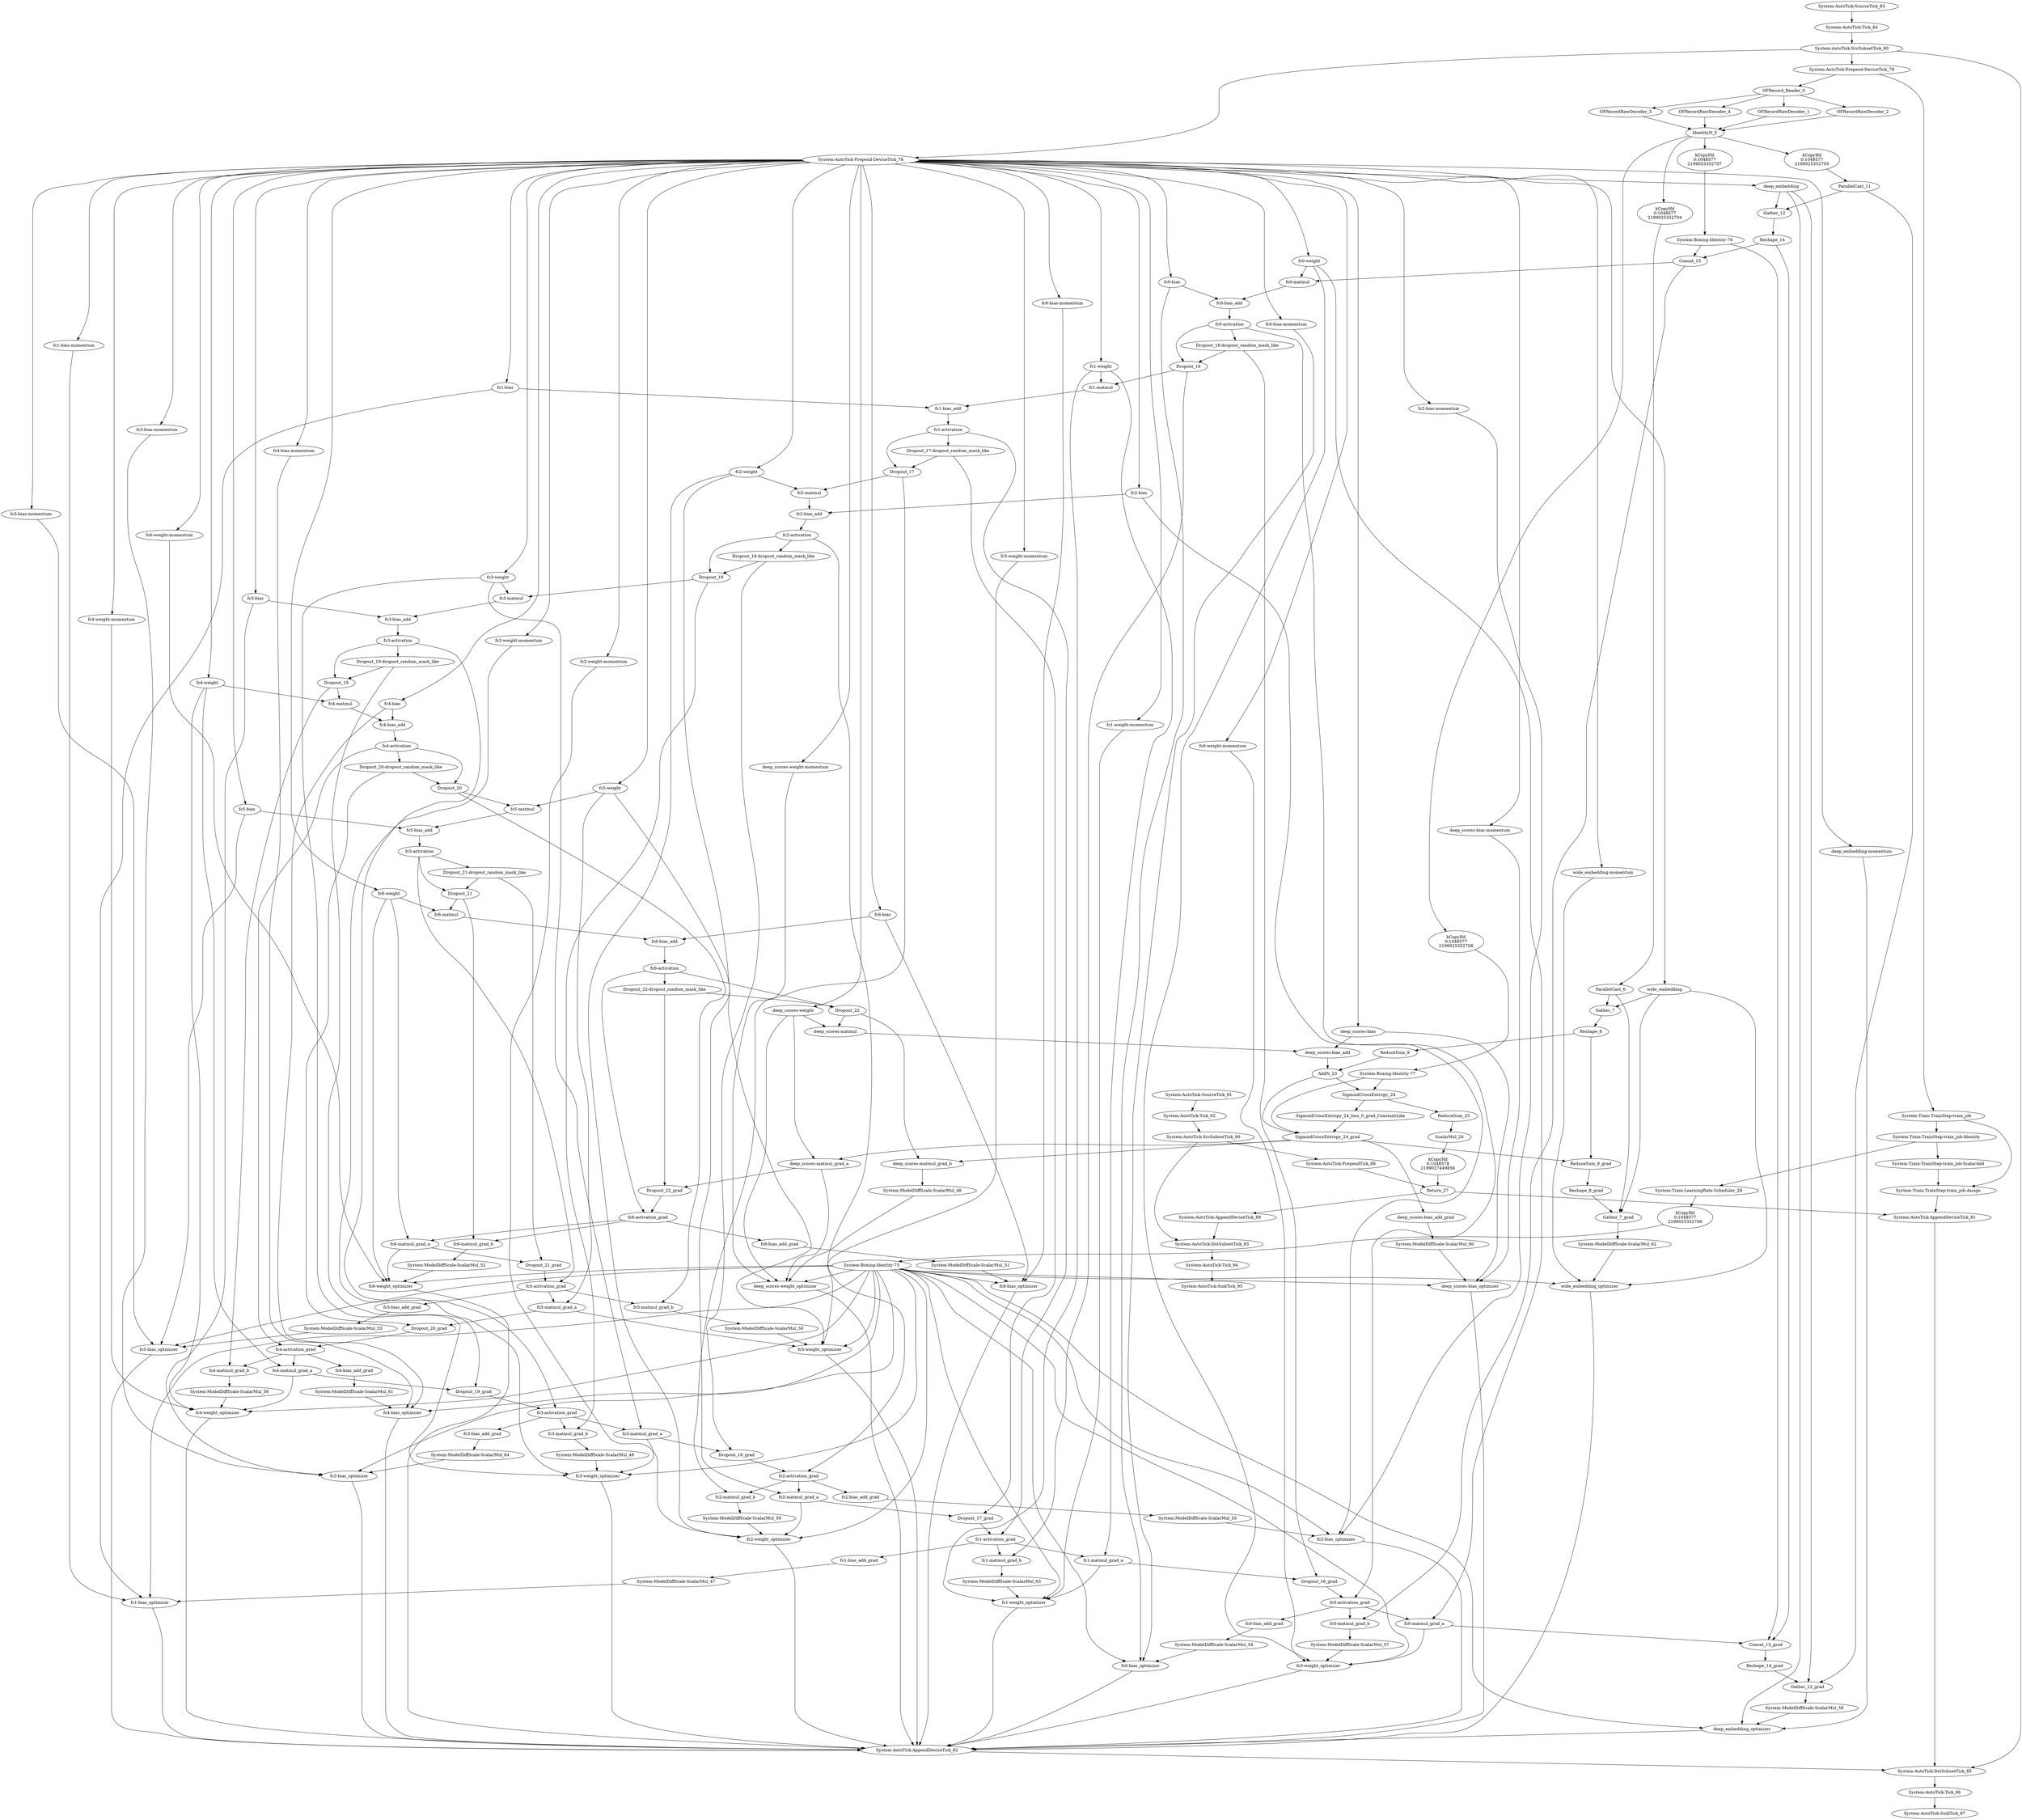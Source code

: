 digraph {
"5163" [label="OFRecord_Reader_0"]
"5164" [label="OFRecordRawDecoder_1"]
"5165" [label="OFRecordRawDecoder_2"]
"5166" [label="OFRecordRawDecoder_3"]
"5167" [label="OFRecordRawDecoder_4"]
"5168" [label="IdentityN_5"]
"5169" [label="ParallelCast_6"]
"5170" [label="wide_embedding"]
"5171" [label="Gather_7"]
"5172" [label="Reshape_8"]
"5173" [label="ReduceSum_9"]
"5174" [label="ParallelCast_11"]
"5175" [label="deep_embedding"]
"5176" [label="Gather_12"]
"5177" [label="Reshape_14"]
"5178" [label="Concat_15"]
"5179" [label="fc0-weight"]
"5180" [label="fc0-matmul"]
"5181" [label="fc0-bias"]
"5182" [label="fc0-bias_add"]
"5183" [label="fc0-activation"]
"5184" [label="Dropout_16-dropout_random_mask_like"]
"5185" [label="Dropout_16"]
"5186" [label="fc1-weight"]
"5187" [label="fc1-matmul"]
"5188" [label="fc1-bias"]
"5189" [label="fc1-bias_add"]
"5190" [label="fc1-activation"]
"5191" [label="Dropout_17-dropout_random_mask_like"]
"5192" [label="Dropout_17"]
"5193" [label="fc2-weight"]
"5194" [label="fc2-matmul"]
"5195" [label="fc2-bias"]
"5196" [label="fc2-bias_add"]
"5197" [label="fc2-activation"]
"5198" [label="Dropout_18-dropout_random_mask_like"]
"5199" [label="Dropout_18"]
"5200" [label="fc3-weight"]
"5201" [label="fc3-matmul"]
"5202" [label="fc3-bias"]
"5203" [label="fc3-bias_add"]
"5204" [label="fc3-activation"]
"5205" [label="Dropout_19-dropout_random_mask_like"]
"5206" [label="Dropout_19"]
"5207" [label="fc4-weight"]
"5208" [label="fc4-matmul"]
"5209" [label="fc4-bias"]
"5210" [label="fc4-bias_add"]
"5211" [label="fc4-activation"]
"5212" [label="Dropout_20-dropout_random_mask_like"]
"5213" [label="Dropout_20"]
"5214" [label="fc5-weight"]
"5215" [label="fc5-matmul"]
"5216" [label="fc5-bias"]
"5217" [label="fc5-bias_add"]
"5218" [label="fc5-activation"]
"5219" [label="Dropout_21-dropout_random_mask_like"]
"5220" [label="Dropout_21"]
"5221" [label="fc6-weight"]
"5222" [label="fc6-matmul"]
"5223" [label="fc6-bias"]
"5224" [label="fc6-bias_add"]
"5225" [label="fc6-activation"]
"5226" [label="Dropout_22-dropout_random_mask_like"]
"5227" [label="Dropout_22"]
"5228" [label="deep_scores-weight"]
"5229" [label="deep_scores-matmul"]
"5230" [label="deep_scores-bias"]
"5231" [label="deep_scores-bias_add"]
"5232" [label="AddN_23"]
"5233" [label="SigmoidCrossEntropy_24"]
"5234" [label="ReduceSum_25"]
"5235" [label="ScalarMul_26"]
"5236" [label="Return_27"]
"5237" [label="System-Train-TrainStep-train_job"]
"5238" [label="System-Train-TrainStep-train_job-Identity"]
"5239" [label="System-Train-TrainStep-train_job-ScalarAdd"]
"5240" [label="System-Train-TrainStep-train_job-Assign"]
"5241" [label="System-Train-LearningRate-Scheduler_28"]
"5242" [label="SigmoidCrossEntropy_24_loss_0_grad_ConstantLike"]
"5243" [label="SigmoidCrossEntropy_24_grad"]
"5244" [label="deep_scores-bias_add_grad"]
"5245" [label="ReduceSum_9_grad"]
"5246" [label="deep_scores-matmul_grad_a"]
"5247" [label="deep_scores-matmul_grad_b"]
"5248" [label="Reshape_8_grad"]
"5249" [label="Dropout_22_grad"]
"5250" [label="Gather_7_grad"]
"5251" [label="fc6-activation_grad"]
"5252" [label="fc6-bias_add_grad"]
"5253" [label="fc6-matmul_grad_a"]
"5254" [label="fc6-matmul_grad_b"]
"5255" [label="Dropout_21_grad"]
"5256" [label="fc5-activation_grad"]
"5257" [label="fc5-bias_add_grad"]
"5258" [label="fc5-matmul_grad_a"]
"5259" [label="fc5-matmul_grad_b"]
"5260" [label="Dropout_20_grad"]
"5261" [label="fc4-activation_grad"]
"5262" [label="fc4-bias_add_grad"]
"5263" [label="fc4-matmul_grad_a"]
"5264" [label="fc4-matmul_grad_b"]
"5265" [label="Dropout_19_grad"]
"5266" [label="fc3-activation_grad"]
"5267" [label="fc3-bias_add_grad"]
"5268" [label="fc3-matmul_grad_a"]
"5269" [label="fc3-matmul_grad_b"]
"5270" [label="Dropout_18_grad"]
"5271" [label="fc2-activation_grad"]
"5272" [label="fc2-bias_add_grad"]
"5273" [label="fc2-matmul_grad_a"]
"5274" [label="fc2-matmul_grad_b"]
"5275" [label="Dropout_17_grad"]
"5276" [label="fc1-activation_grad"]
"5277" [label="fc1-bias_add_grad"]
"5278" [label="fc1-matmul_grad_a"]
"5279" [label="fc1-matmul_grad_b"]
"5280" [label="Dropout_16_grad"]
"5281" [label="fc0-activation_grad"]
"5282" [label="fc0-bias_add_grad"]
"5283" [label="fc0-matmul_grad_a"]
"5284" [label="fc0-matmul_grad_b"]
"5285" [label="Concat_15_grad"]
"5286" [label="Reshape_14_grad"]
"5287" [label="Gather_12_grad"]
"5288" [label="System-ModelDiffScale-ScalarMul_47"]
"5289" [label="System-ModelDiffScale-ScalarMul_48"]
"5290" [label="System-ModelDiffScale-ScalarMul_49"]
"5291" [label="System-ModelDiffScale-ScalarMul_50"]
"5292" [label="System-ModelDiffScale-ScalarMul_51"]
"5293" [label="System-ModelDiffScale-ScalarMul_52"]
"5294" [label="System-ModelDiffScale-ScalarMul_53"]
"5295" [label="System-ModelDiffScale-ScalarMul_54"]
"5296" [label="System-ModelDiffScale-ScalarMul_55"]
"5297" [label="System-ModelDiffScale-ScalarMul_56"]
"5298" [label="System-ModelDiffScale-ScalarMul_57"]
"5299" [label="System-ModelDiffScale-ScalarMul_58"]
"5300" [label="System-ModelDiffScale-ScalarMul_59"]
"5301" [label="System-ModelDiffScale-ScalarMul_60"]
"5302" [label="System-ModelDiffScale-ScalarMul_61"]
"5303" [label="System-ModelDiffScale-ScalarMul_62"]
"5304" [label="System-ModelDiffScale-ScalarMul_63"]
"5305" [label="System-ModelDiffScale-ScalarMul_64"]
"5306" [label="wide_embedding-momentum"]
"5307" [label="wide_embedding_optimizer"]
"5308" [label="deep_embedding-momentum"]
"5309" [label="deep_embedding_optimizer"]
"5310" [label="fc0-weight-momentum"]
"5311" [label="fc0-weight_optimizer"]
"5312" [label="fc0-bias-momentum"]
"5313" [label="fc0-bias_optimizer"]
"5314" [label="fc1-weight-momentum"]
"5315" [label="fc1-weight_optimizer"]
"5316" [label="fc1-bias-momentum"]
"5317" [label="fc1-bias_optimizer"]
"5318" [label="fc2-weight-momentum"]
"5319" [label="fc2-weight_optimizer"]
"5320" [label="fc2-bias-momentum"]
"5321" [label="fc2-bias_optimizer"]
"5322" [label="fc3-weight-momentum"]
"5323" [label="fc3-weight_optimizer"]
"5324" [label="fc3-bias-momentum"]
"5325" [label="fc3-bias_optimizer"]
"5326" [label="fc4-weight-momentum"]
"5327" [label="fc4-weight_optimizer"]
"5328" [label="fc4-bias-momentum"]
"5329" [label="fc4-bias_optimizer"]
"5330" [label="fc5-weight-momentum"]
"5331" [label="fc5-weight_optimizer"]
"5332" [label="fc5-bias-momentum"]
"5333" [label="fc5-bias_optimizer"]
"5334" [label="fc6-weight-momentum"]
"5335" [label="fc6-weight_optimizer"]
"5336" [label="fc6-bias-momentum"]
"5337" [label="fc6-bias_optimizer"]
"5338" [label="deep_scores-weight-momentum"]
"5339" [label="deep_scores-weight_optimizer"]
"5340" [label="deep_scores-bias-momentum"]
"5341" [label="deep_scores-bias_optimizer"]
"5342" [label="System-Boxing-Identity-75"]
"5343" [label="System-Boxing-Identity-76"]
"5344" [label="System-Boxing-Identity-77"]
"5345" [label="System-AutoTick-Prepend-DeviceTick_78"]
"5346" [label="System-AutoTick-Prepend-DeviceTick_79"]
"5347" [label="System-AutoTick-SrcSubsetTick_80"]
"5348" [label="System-AutoTick-AppendDeviceTick_81"]
"5349" [label="System-AutoTick-AppendDeviceTick_82"]
"5350" [label="System-AutoTick-SourceTick_83"]
"5351" [label="System-AutoTick-Tick_84"]
"5352" [label="System-AutoTick-DstSubsetTick_85"]
"5353" [label="System-AutoTick-Tick_86"]
"5354" [label="System-AutoTick-SinkTick_87"]
"5355" [label="System-AutoTick-PrependTick_88"]
"5356" [label="System-AutoTick-AppendDeviceTick_89"]
"5357" [label="System-AutoTick-SrcSubsetTick_90"]
"5358" [label="System-AutoTick-SourceTick_91"]
"5359" [label="System-AutoTick-Tick_92"]
"5360" [label="System-AutoTick-DstSubsetTick_93"]
"5361" [label="System-AutoTick-Tick_94"]
"5362" [label="System-AutoTick-SinkTick_95"]
"5383" [label="kCopyHd\n0:1048577\n2199025352704"]
"5396" [label="kCopyHd\n0:1048577\n2199025352705"]
"5575" [label="kCopyHd\n0:1048578\n2199027449856"]
"5976" [label="kCopyHd\n0:1048577\n2199025352706"]
"5979" [label="kCopyHd\n0:1048577\n2199025352707"]
"5982" [label="kCopyHd\n0:1048577\n2199025352708"]
"5346" -> "5163"[label=""];
"5163" -> "5164"[label=""];
"5163" -> "5165"[label=""];
"5163" -> "5166"[label=""];
"5163" -> "5167"[label=""];
"5167" -> "5168"[label=""];
"5166" -> "5168"[label=""];
"5164" -> "5168"[label=""];
"5165" -> "5168"[label=""];
"5168" -> "5383"[label=""];
"5383" -> "5169"[label=""];
"5345" -> "5170"[label=""];
"5170" -> "5171"[label=""];
"5169" -> "5171"[label=""];
"5171" -> "5172"[label=""];
"5172" -> "5173"[label=""];
"5168" -> "5396"[label=""];
"5396" -> "5174"[label=""];
"5345" -> "5175"[label=""];
"5174" -> "5176"[label=""];
"5175" -> "5176"[label=""];
"5176" -> "5177"[label=""];
"5343" -> "5178"[label=""];
"5177" -> "5178"[label=""];
"5345" -> "5179"[label=""];
"5179" -> "5180"[label=""];
"5178" -> "5180"[label=""];
"5345" -> "5181"[label=""];
"5181" -> "5182"[label=""];
"5180" -> "5182"[label=""];
"5182" -> "5183"[label=""];
"5183" -> "5184"[label=""];
"5183" -> "5185"[label=""];
"5184" -> "5185"[label=""];
"5345" -> "5186"[label=""];
"5186" -> "5187"[label=""];
"5185" -> "5187"[label=""];
"5345" -> "5188"[label=""];
"5188" -> "5189"[label=""];
"5187" -> "5189"[label=""];
"5189" -> "5190"[label=""];
"5190" -> "5191"[label=""];
"5191" -> "5192"[label=""];
"5190" -> "5192"[label=""];
"5345" -> "5193"[label=""];
"5193" -> "5194"[label=""];
"5192" -> "5194"[label=""];
"5345" -> "5195"[label=""];
"5195" -> "5196"[label=""];
"5194" -> "5196"[label=""];
"5196" -> "5197"[label=""];
"5197" -> "5198"[label=""];
"5198" -> "5199"[label=""];
"5197" -> "5199"[label=""];
"5345" -> "5200"[label=""];
"5200" -> "5201"[label=""];
"5199" -> "5201"[label=""];
"5345" -> "5202"[label=""];
"5202" -> "5203"[label=""];
"5201" -> "5203"[label=""];
"5203" -> "5204"[label=""];
"5204" -> "5205"[label=""];
"5205" -> "5206"[label=""];
"5204" -> "5206"[label=""];
"5345" -> "5207"[label=""];
"5206" -> "5208"[label=""];
"5207" -> "5208"[label=""];
"5345" -> "5209"[label=""];
"5209" -> "5210"[label=""];
"5208" -> "5210"[label=""];
"5210" -> "5211"[label=""];
"5211" -> "5212"[label=""];
"5211" -> "5213"[label=""];
"5212" -> "5213"[label=""];
"5345" -> "5214"[label=""];
"5214" -> "5215"[label=""];
"5213" -> "5215"[label=""];
"5345" -> "5216"[label=""];
"5216" -> "5217"[label=""];
"5215" -> "5217"[label=""];
"5217" -> "5218"[label=""];
"5218" -> "5219"[label=""];
"5219" -> "5220"[label=""];
"5218" -> "5220"[label=""];
"5345" -> "5221"[label=""];
"5221" -> "5222"[label=""];
"5220" -> "5222"[label=""];
"5345" -> "5223"[label=""];
"5223" -> "5224"[label=""];
"5222" -> "5224"[label=""];
"5224" -> "5225"[label=""];
"5225" -> "5226"[label=""];
"5226" -> "5227"[label=""];
"5225" -> "5227"[label=""];
"5345" -> "5228"[label=""];
"5228" -> "5229"[label=""];
"5227" -> "5229"[label=""];
"5345" -> "5230"[label=""];
"5230" -> "5231"[label=""];
"5229" -> "5231"[label=""];
"5231" -> "5232"[label=""];
"5173" -> "5232"[label=""];
"5344" -> "5233"[label=""];
"5232" -> "5233"[label=""];
"5233" -> "5234"[label=""];
"5234" -> "5235"[label=""];
"5235" -> "5575"[label=""];
"5575" -> "5236"[label=""];
"5346" -> "5237"[label=""];
"5237" -> "5238"[label=""];
"5238" -> "5239"[label=""];
"5239" -> "5240"[label=""];
"5237" -> "5240"[label=""];
"5238" -> "5241"[label=""];
"5233" -> "5242"[label=""];
"5242" -> "5243"[label=""];
"5232" -> "5243"[label=""];
"5344" -> "5243"[label=""];
"5243" -> "5244"[label=""];
"5172" -> "5245"[label=""];
"5243" -> "5245"[label=""];
"5228" -> "5246"[label=""];
"5243" -> "5246"[label=""];
"5227" -> "5247"[label=""];
"5243" -> "5247"[label=""];
"5245" -> "5248"[label=""];
"5246" -> "5249"[label=""];
"5226" -> "5249"[label=""];
"5248" -> "5250"[label=""];
"5169" -> "5250"[label=""];
"5170" -> "5250"[label=""];
"5225" -> "5251"[label=""];
"5249" -> "5251"[label=""];
"5251" -> "5252"[label=""];
"5221" -> "5253"[label=""];
"5251" -> "5253"[label=""];
"5220" -> "5254"[label=""];
"5251" -> "5254"[label=""];
"5253" -> "5255"[label=""];
"5219" -> "5255"[label=""];
"5255" -> "5256"[label=""];
"5218" -> "5256"[label=""];
"5256" -> "5257"[label=""];
"5214" -> "5258"[label=""];
"5256" -> "5258"[label=""];
"5213" -> "5259"[label=""];
"5256" -> "5259"[label=""];
"5258" -> "5260"[label=""];
"5212" -> "5260"[label=""];
"5211" -> "5261"[label=""];
"5260" -> "5261"[label=""];
"5261" -> "5262"[label=""];
"5207" -> "5263"[label=""];
"5261" -> "5263"[label=""];
"5261" -> "5264"[label=""];
"5206" -> "5264"[label=""];
"5205" -> "5265"[label=""];
"5263" -> "5265"[label=""];
"5265" -> "5266"[label=""];
"5204" -> "5266"[label=""];
"5266" -> "5267"[label=""];
"5200" -> "5268"[label=""];
"5266" -> "5268"[label=""];
"5199" -> "5269"[label=""];
"5266" -> "5269"[label=""];
"5268" -> "5270"[label=""];
"5198" -> "5270"[label=""];
"5270" -> "5271"[label=""];
"5197" -> "5271"[label=""];
"5271" -> "5272"[label=""];
"5193" -> "5273"[label=""];
"5271" -> "5273"[label=""];
"5192" -> "5274"[label=""];
"5271" -> "5274"[label=""];
"5273" -> "5275"[label=""];
"5191" -> "5275"[label=""];
"5190" -> "5276"[label=""];
"5275" -> "5276"[label=""];
"5276" -> "5277"[label=""];
"5276" -> "5278"[label=""];
"5186" -> "5278"[label=""];
"5185" -> "5279"[label=""];
"5276" -> "5279"[label=""];
"5278" -> "5280"[label=""];
"5184" -> "5280"[label=""];
"5183" -> "5281"[label=""];
"5280" -> "5281"[label=""];
"5281" -> "5282"[label=""];
"5179" -> "5283"[label=""];
"5281" -> "5283"[label=""];
"5178" -> "5284"[label=""];
"5281" -> "5284"[label=""];
"5283" -> "5285"[label=""];
"5177" -> "5285"[label=""];
"5343" -> "5285"[label=""];
"5285" -> "5286"[label=""];
"5286" -> "5287"[label=""];
"5174" -> "5287"[label=""];
"5175" -> "5287"[label=""];
"5277" -> "5288"[label=""];
"5247" -> "5289"[label=""];
"5269" -> "5290"[label=""];
"5259" -> "5291"[label=""];
"5252" -> "5292"[label=""];
"5254" -> "5293"[label=""];
"5257" -> "5294"[label=""];
"5282" -> "5295"[label=""];
"5272" -> "5296"[label=""];
"5264" -> "5297"[label=""];
"5284" -> "5298"[label=""];
"5287" -> "5299"[label=""];
"5274" -> "5300"[label=""];
"5244" -> "5301"[label=""];
"5262" -> "5302"[label=""];
"5250" -> "5303"[label=""];
"5279" -> "5304"[label=""];
"5267" -> "5305"[label=""];
"5345" -> "5306"[label=""];
"5170" -> "5307"[label=""];
"5342" -> "5307"[label=""];
"5303" -> "5307"[label=""];
"5306" -> "5307"[label=""];
"5345" -> "5308"[label=""];
"5175" -> "5309"[label=""];
"5342" -> "5309"[label=""];
"5299" -> "5309"[label=""];
"5308" -> "5309"[label=""];
"5345" -> "5310"[label=""];
"5342" -> "5311"[label=""];
"5298" -> "5311"[label=""];
"5179" -> "5311"[label=""];
"5310" -> "5311"[label=""];
"5345" -> "5312"[label=""];
"5342" -> "5313"[label=""];
"5312" -> "5313"[label=""];
"5181" -> "5313"[label=""];
"5295" -> "5313"[label=""];
"5345" -> "5314"[label=""];
"5342" -> "5315"[label=""];
"5314" -> "5315"[label=""];
"5186" -> "5315"[label=""];
"5304" -> "5315"[label=""];
"5345" -> "5316"[label=""];
"5288" -> "5317"[label=""];
"5188" -> "5317"[label=""];
"5316" -> "5317"[label=""];
"5342" -> "5317"[label=""];
"5345" -> "5318"[label=""];
"5342" -> "5319"[label=""];
"5318" -> "5319"[label=""];
"5193" -> "5319"[label=""];
"5300" -> "5319"[label=""];
"5345" -> "5320"[label=""];
"5195" -> "5321"[label=""];
"5342" -> "5321"[label=""];
"5296" -> "5321"[label=""];
"5320" -> "5321"[label=""];
"5345" -> "5322"[label=""];
"5200" -> "5323"[label=""];
"5342" -> "5323"[label=""];
"5290" -> "5323"[label=""];
"5322" -> "5323"[label=""];
"5345" -> "5324"[label=""];
"5202" -> "5325"[label=""];
"5342" -> "5325"[label=""];
"5305" -> "5325"[label=""];
"5324" -> "5325"[label=""];
"5345" -> "5326"[label=""];
"5342" -> "5327"[label=""];
"5326" -> "5327"[label=""];
"5207" -> "5327"[label=""];
"5297" -> "5327"[label=""];
"5345" -> "5328"[label=""];
"5342" -> "5329"[label=""];
"5302" -> "5329"[label=""];
"5209" -> "5329"[label=""];
"5328" -> "5329"[label=""];
"5345" -> "5330"[label=""];
"5342" -> "5331"[label=""];
"5330" -> "5331"[label=""];
"5214" -> "5331"[label=""];
"5291" -> "5331"[label=""];
"5345" -> "5332"[label=""];
"5342" -> "5333"[label=""];
"5332" -> "5333"[label=""];
"5216" -> "5333"[label=""];
"5294" -> "5333"[label=""];
"5345" -> "5334"[label=""];
"5342" -> "5335"[label=""];
"5334" -> "5335"[label=""];
"5221" -> "5335"[label=""];
"5293" -> "5335"[label=""];
"5345" -> "5336"[label=""];
"5223" -> "5337"[label=""];
"5292" -> "5337"[label=""];
"5342" -> "5337"[label=""];
"5336" -> "5337"[label=""];
"5345" -> "5338"[label=""];
"5228" -> "5339"[label=""];
"5342" -> "5339"[label=""];
"5289" -> "5339"[label=""];
"5338" -> "5339"[label=""];
"5345" -> "5340"[label=""];
"5230" -> "5341"[label=""];
"5340" -> "5341"[label=""];
"5301" -> "5341"[label=""];
"5342" -> "5341"[label=""];
"5241" -> "5976"[label=""];
"5976" -> "5342"[label=""];
"5168" -> "5979"[label=""];
"5979" -> "5343"[label=""];
"5168" -> "5982"[label=""];
"5982" -> "5344"[label=""];
"5347" -> "5345"[label=""];
"5347" -> "5346"[label=""];
"5351" -> "5347"[label=""];
"5350" -> "5351"[label=""];
"5348" -> "5352"[label=""];
"5347" -> "5352"[label=""];
"5349" -> "5352"[label=""];
"5352" -> "5353"[label=""];
"5353" -> "5354"[label=""];
"5357" -> "5355"[label=""];
"5359" -> "5357"[label=""];
"5358" -> "5359"[label=""];
"5356" -> "5360"[label=""];
"5357" -> "5360"[label=""];
"5360" -> "5361"[label=""];
"5361" -> "5362"[label=""];
"5355" -> "5236"[label=""];
"5283" -> "5311"[label=""];
"5278" -> "5315"[label=""];
"5273" -> "5319"[label=""];
"5268" -> "5323"[label=""];
"5263" -> "5327"[label=""];
"5258" -> "5331"[label=""];
"5253" -> "5335"[label=""];
"5246" -> "5339"[label=""];
"5236" -> "5348"[label=""];
"5240" -> "5348"[label=""];
"5341" -> "5349"[label=""];
"5339" -> "5349"[label=""];
"5337" -> "5349"[label=""];
"5335" -> "5349"[label=""];
"5319" -> "5349"[label=""];
"5311" -> "5349"[label=""];
"5309" -> "5349"[label=""];
"5325" -> "5349"[label=""];
"5313" -> "5349"[label=""];
"5307" -> "5349"[label=""];
"5315" -> "5349"[label=""];
"5317" -> "5349"[label=""];
"5331" -> "5349"[label=""];
"5321" -> "5349"[label=""];
"5327" -> "5349"[label=""];
"5329" -> "5349"[label=""];
"5323" -> "5349"[label=""];
"5333" -> "5349"[label=""];
"5236" -> "5356"[label=""];
}

